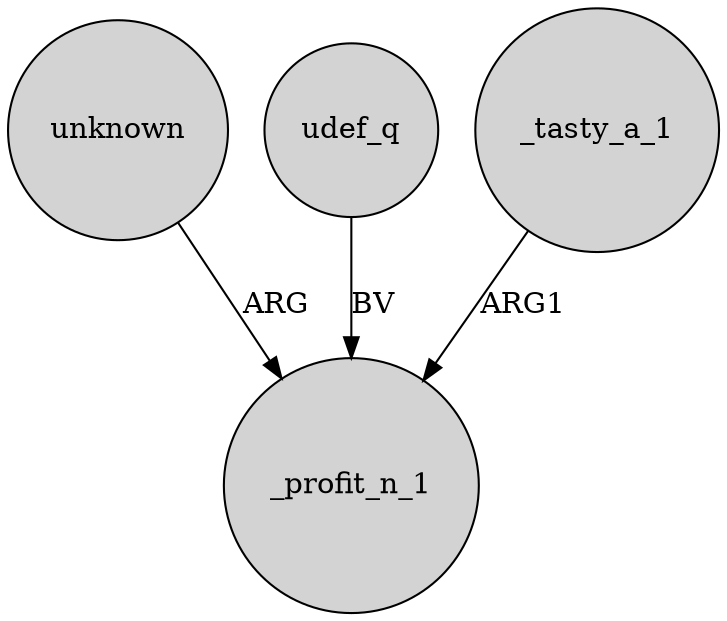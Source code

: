 digraph {
	node [shape=circle style=filled]
	unknown -> _profit_n_1 [label=ARG]
	udef_q -> _profit_n_1 [label=BV]
	_tasty_a_1 -> _profit_n_1 [label=ARG1]
}
